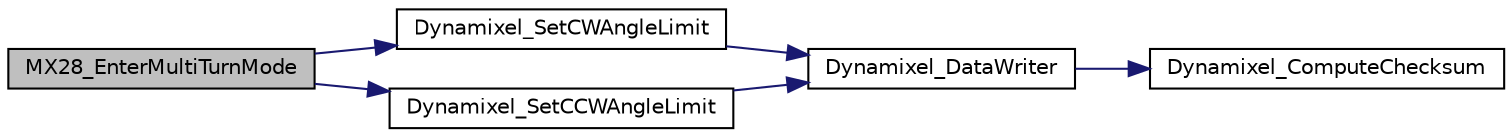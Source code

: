 digraph "MX28_EnterMultiTurnMode"
{
  edge [fontname="Helvetica",fontsize="10",labelfontname="Helvetica",labelfontsize="10"];
  node [fontname="Helvetica",fontsize="10",shape=record];
  rankdir="LR";
  Node0 [label="MX28_EnterMultiTurnMode",height=0.2,width=0.4,color="black", fillcolor="grey75", style="filled", fontcolor="black"];
  Node0 -> Node1 [color="midnightblue",fontsize="10",style="solid",fontname="Helvetica"];
  Node1 [label="Dynamixel_SetCWAngleLimit",height=0.2,width=0.4,color="black", fillcolor="white", style="filled",URL="$group___dynamixel_protocol_v1___public___functions___setters.html#gad86c73a30cc54d228eaee9aa71bedfc5",tooltip="Sets the clockwise angle limit for the current motor. "];
  Node1 -> Node2 [color="midnightblue",fontsize="10",style="solid",fontname="Helvetica"];
  Node2 [label="Dynamixel_DataWriter",height=0.2,width=0.4,color="black", fillcolor="white", style="filled",URL="$group___dynamixel_protocol_v1___public___functions___l_l___t_x___r_x.html#gaabac5f22c65d45c6e62aec697ac597bf",tooltip="Sends an array of data to a motor as per its configuration details. "];
  Node2 -> Node3 [color="midnightblue",fontsize="10",style="solid",fontname="Helvetica"];
  Node3 [label="Dynamixel_ComputeChecksum",height=0.2,width=0.4,color="black", fillcolor="white", style="filled",URL="$group___dynamixel_protocol_v1___private___functions___computation.html#ga3c6dca1a4013633e13288bd7f1191fe0",tooltip="Compute the checksum for data passes in, according to a modular checksum algorithm employed by the Dy..."];
  Node0 -> Node4 [color="midnightblue",fontsize="10",style="solid",fontname="Helvetica"];
  Node4 [label="Dynamixel_SetCCWAngleLimit",height=0.2,width=0.4,color="black", fillcolor="white", style="filled",URL="$group___dynamixel_protocol_v1___public___functions___setters.html#ga6dc6d1d812e06b31972ff0df65f48dce",tooltip="Sets the counter-clockwise angle limit for the current motor. "];
  Node4 -> Node2 [color="midnightblue",fontsize="10",style="solid",fontname="Helvetica"];
}
